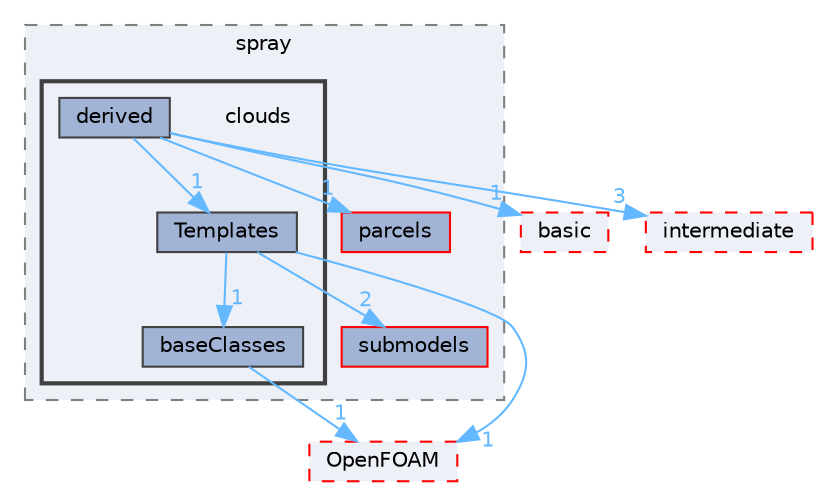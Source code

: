 digraph "src/lagrangian/spray/clouds"
{
 // LATEX_PDF_SIZE
  bgcolor="transparent";
  edge [fontname=Helvetica,fontsize=10,labelfontname=Helvetica,labelfontsize=10];
  node [fontname=Helvetica,fontsize=10,shape=box,height=0.2,width=0.4];
  compound=true
  subgraph clusterdir_3b5845e7b77836e95b25ac2dbb8dfd76 {
    graph [ bgcolor="#edf0f7", pencolor="grey50", label="spray", fontname=Helvetica,fontsize=10 style="filled,dashed", URL="dir_3b5845e7b77836e95b25ac2dbb8dfd76.html",tooltip=""]
  dir_46bcd1cc5ad1266aa843ad36266de079 [label="parcels", fillcolor="#a2b4d6", color="red", style="filled", URL="dir_46bcd1cc5ad1266aa843ad36266de079.html",tooltip=""];
  dir_03a209607acdac05f1cb82250460b2d6 [label="submodels", fillcolor="#a2b4d6", color="red", style="filled", URL="dir_03a209607acdac05f1cb82250460b2d6.html",tooltip=""];
  subgraph clusterdir_ed7d07d36d0c4a75c3b032fd5363667e {
    graph [ bgcolor="#edf0f7", pencolor="grey25", label="", fontname=Helvetica,fontsize=10 style="filled,bold", URL="dir_ed7d07d36d0c4a75c3b032fd5363667e.html",tooltip=""]
    dir_ed7d07d36d0c4a75c3b032fd5363667e [shape=plaintext, label="clouds"];
  dir_9070be6027a008114441e735fae7782a [label="baseClasses", fillcolor="#a2b4d6", color="grey25", style="filled", URL="dir_9070be6027a008114441e735fae7782a.html",tooltip=""];
  dir_425b117dc6b93115e286c3d10a8f11cb [label="derived", fillcolor="#a2b4d6", color="grey25", style="filled", URL="dir_425b117dc6b93115e286c3d10a8f11cb.html",tooltip=""];
  dir_1b7f50af1f74e3e4634dcc746dde5a61 [label="Templates", fillcolor="#a2b4d6", color="grey25", style="filled", URL="dir_1b7f50af1f74e3e4634dcc746dde5a61.html",tooltip=""];
  }
  }
  dir_584e0ab0901b4327f36f4285cac7f2f8 [label="basic", fillcolor="#edf0f7", color="red", style="filled,dashed", URL="dir_584e0ab0901b4327f36f4285cac7f2f8.html",tooltip=""];
  dir_d3c32a493136c130c1f0d51f4f35c297 [label="intermediate", fillcolor="#edf0f7", color="red", style="filled,dashed", URL="dir_d3c32a493136c130c1f0d51f4f35c297.html",tooltip=""];
  dir_c5473ff19b20e6ec4dfe5c310b3778a8 [label="OpenFOAM", fillcolor="#edf0f7", color="red", style="filled,dashed", URL="dir_c5473ff19b20e6ec4dfe5c310b3778a8.html",tooltip=""];
  dir_9070be6027a008114441e735fae7782a->dir_c5473ff19b20e6ec4dfe5c310b3778a8 [headlabel="1", labeldistance=1.5 headhref="dir_000201_002695.html" href="dir_000201_002695.html" color="steelblue1" fontcolor="steelblue1"];
  dir_425b117dc6b93115e286c3d10a8f11cb->dir_1b7f50af1f74e3e4634dcc746dde5a61 [headlabel="1", labeldistance=1.5 headhref="dir_000865_003977.html" href="dir_000865_003977.html" color="steelblue1" fontcolor="steelblue1"];
  dir_425b117dc6b93115e286c3d10a8f11cb->dir_46bcd1cc5ad1266aa843ad36266de079 [headlabel="1", labeldistance=1.5 headhref="dir_000865_002786.html" href="dir_000865_002786.html" color="steelblue1" fontcolor="steelblue1"];
  dir_425b117dc6b93115e286c3d10a8f11cb->dir_584e0ab0901b4327f36f4285cac7f2f8 [headlabel="1", labeldistance=1.5 headhref="dir_000865_000211.html" href="dir_000865_000211.html" color="steelblue1" fontcolor="steelblue1"];
  dir_425b117dc6b93115e286c3d10a8f11cb->dir_d3c32a493136c130c1f0d51f4f35c297 [headlabel="3", labeldistance=1.5 headhref="dir_000865_001913.html" href="dir_000865_001913.html" color="steelblue1" fontcolor="steelblue1"];
  dir_1b7f50af1f74e3e4634dcc746dde5a61->dir_03a209607acdac05f1cb82250460b2d6 [headlabel="2", labeldistance=1.5 headhref="dir_003977_003802.html" href="dir_003977_003802.html" color="steelblue1" fontcolor="steelblue1"];
  dir_1b7f50af1f74e3e4634dcc746dde5a61->dir_9070be6027a008114441e735fae7782a [headlabel="1", labeldistance=1.5 headhref="dir_003977_000201.html" href="dir_003977_000201.html" color="steelblue1" fontcolor="steelblue1"];
  dir_1b7f50af1f74e3e4634dcc746dde5a61->dir_c5473ff19b20e6ec4dfe5c310b3778a8 [headlabel="1", labeldistance=1.5 headhref="dir_003977_002695.html" href="dir_003977_002695.html" color="steelblue1" fontcolor="steelblue1"];
}
